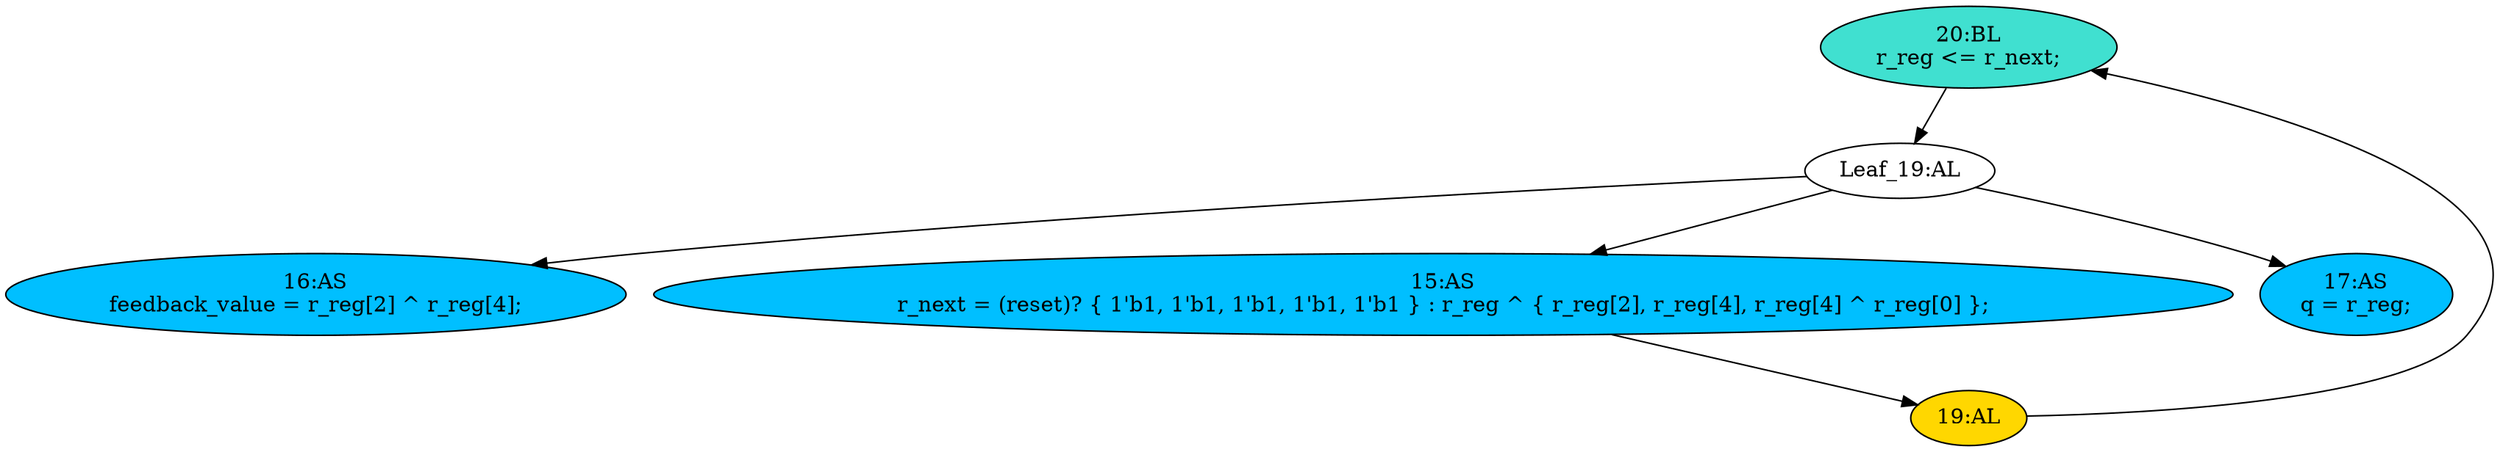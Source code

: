 strict digraph "compose( ,  )" {
	node [label="\N"];
	"20:BL"	[ast="<pyverilog.vparser.ast.Block object at 0x7fc2795a6350>",
		fillcolor=turquoise,
		label="20:BL
r_reg <= r_next;",
		statements="[<pyverilog.vparser.ast.NonblockingSubstitution object at 0x7fc279860950>]",
		style=filled,
		typ=Block];
	"Leaf_19:AL"	[def_var="['r_reg']",
		label="Leaf_19:AL"];
	"20:BL" -> "Leaf_19:AL"	[cond="[]",
		lineno=None];
	"16:AS"	[ast="<pyverilog.vparser.ast.Assign object at 0x7fc2795a6ad0>",
		def_var="['feedback_value']",
		fillcolor=deepskyblue,
		label="16:AS
feedback_value = r_reg[2] ^ r_reg[4];",
		statements="[]",
		style=filled,
		typ=Assign,
		use_var="['r_reg', 'r_reg']"];
	"19:AL"	[ast="<pyverilog.vparser.ast.Always object at 0x7fc27adbf450>",
		clk_sens=True,
		fillcolor=gold,
		label="19:AL",
		sens="['clk']",
		statements="[]",
		style=filled,
		typ=Always,
		use_var="['r_next']"];
	"19:AL" -> "20:BL"	[cond="[]",
		lineno=None];
	"Leaf_19:AL" -> "16:AS";
	"15:AS"	[ast="<pyverilog.vparser.ast.Assign object at 0x7fc2795a3d10>",
		def_var="['r_next']",
		fillcolor=deepskyblue,
		label="15:AS
r_next = (reset)? { 1'b1, 1'b1, 1'b1, 1'b1, 1'b1 } : r_reg ^ { r_reg[2], r_reg[4], r_reg[4] ^ r_reg[0] };",
		statements="[]",
		style=filled,
		typ=Assign,
		use_var="['reset', 'r_reg', 'r_reg', 'r_reg', 'r_reg', 'r_reg']"];
	"Leaf_19:AL" -> "15:AS";
	"17:AS"	[ast="<pyverilog.vparser.ast.Assign object at 0x7fc2795a6090>",
		def_var="['q']",
		fillcolor=deepskyblue,
		label="17:AS
q = r_reg;",
		statements="[]",
		style=filled,
		typ=Assign,
		use_var="['r_reg']"];
	"Leaf_19:AL" -> "17:AS";
	"15:AS" -> "19:AL";
}
